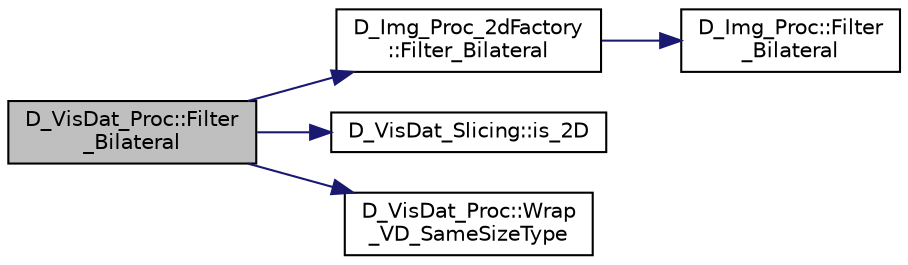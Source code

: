 digraph "D_VisDat_Proc::Filter_Bilateral"
{
 // LATEX_PDF_SIZE
  edge [fontname="Helvetica",fontsize="10",labelfontname="Helvetica",labelfontsize="10"];
  node [fontname="Helvetica",fontsize="10",shape=record];
  rankdir="LR";
  Node1 [label="D_VisDat_Proc::Filter\l_Bilateral",height=0.2,width=0.4,color="black", fillcolor="grey75", style="filled", fontcolor="black",tooltip=" "];
  Node1 -> Node2 [color="midnightblue",fontsize="10",style="solid",fontname="Helvetica"];
  Node2 [label="D_Img_Proc_2dFactory\l::Filter_Bilateral",height=0.2,width=0.4,color="black", fillcolor="white", style="filled",URL="$class_d___img___proc__2d_factory.html#a61b522f170272f5a97b388e1e65e9b26",tooltip=" "];
  Node2 -> Node3 [color="midnightblue",fontsize="10",style="solid",fontname="Helvetica"];
  Node3 [label="D_Img_Proc::Filter\l_Bilateral",height=0.2,width=0.4,color="black", fillcolor="white", style="filled",URL="$class_d___img___proc.html#ab046eabce9be195b25d93d73fe512987",tooltip=" "];
  Node1 -> Node4 [color="midnightblue",fontsize="10",style="solid",fontname="Helvetica"];
  Node4 [label="D_VisDat_Slicing::is_2D",height=0.2,width=0.4,color="black", fillcolor="white", style="filled",URL="$class_d___vis_dat___slicing.html#a6e5f7f2a4448f135c77a06e04f678974",tooltip=" "];
  Node1 -> Node5 [color="midnightblue",fontsize="10",style="solid",fontname="Helvetica"];
  Node5 [label="D_VisDat_Proc::Wrap\l_VD_SameSizeType",height=0.2,width=0.4,color="black", fillcolor="white", style="filled",URL="$class_d___vis_dat___proc.html#a25807fb990dbe9c2a20fd1ce4ab6bf69",tooltip=" "];
}
